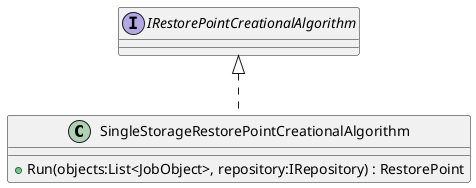 @startuml
class SingleStorageRestorePointCreationalAlgorithm implements IRestorePointCreationalAlgorithm {
    + Run(objects:List<JobObject>, repository:IRepository) : RestorePoint
}
@enduml

